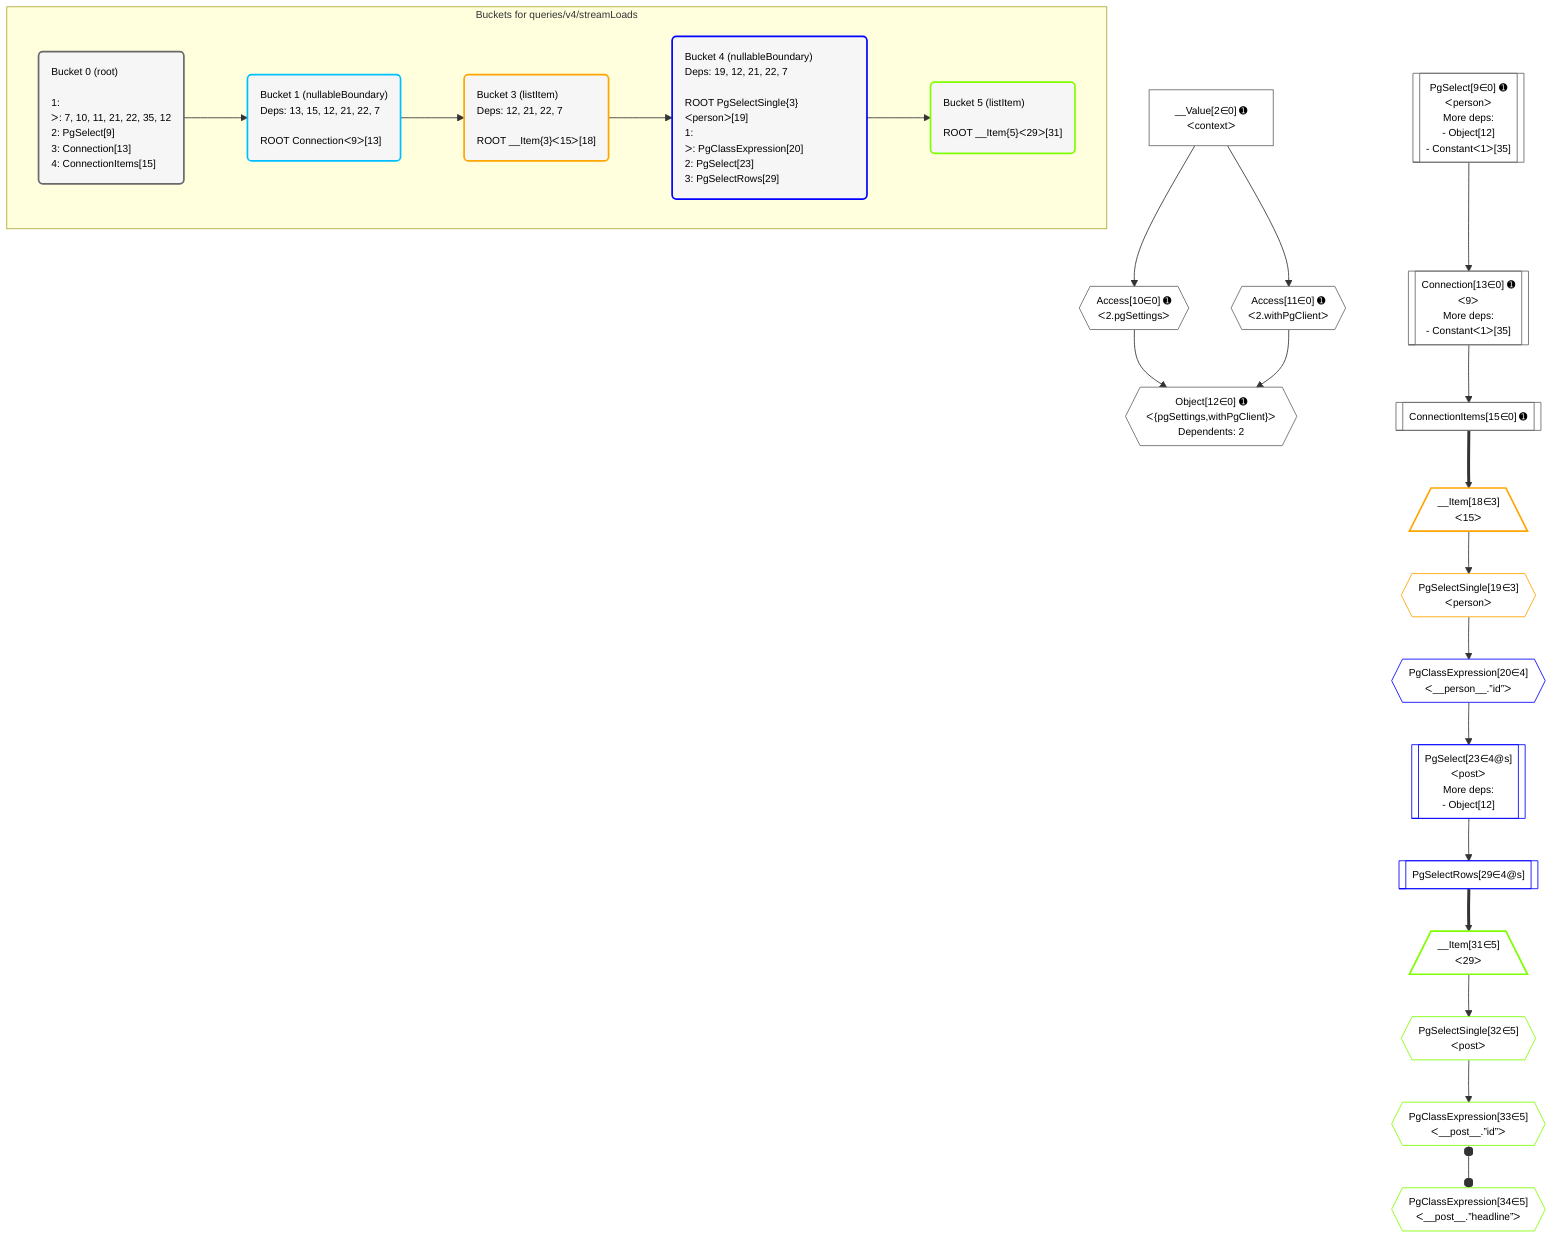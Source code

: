 %%{init: {'themeVariables': { 'fontSize': '12px'}}}%%
graph TD
    classDef path fill:#eee,stroke:#000,color:#000
    classDef plan fill:#fff,stroke-width:1px,color:#000
    classDef itemplan fill:#fff,stroke-width:2px,color:#000
    classDef unbatchedplan fill:#dff,stroke-width:1px,color:#000
    classDef sideeffectplan fill:#fcc,stroke-width:2px,color:#000
    classDef bucket fill:#f6f6f6,color:#000,stroke-width:2px,text-align:left

    subgraph "Buckets for queries/v4/streamLoads"
    Bucket0("Bucket 0 (root)<br /><br />1: <br />ᐳ: 7, 10, 11, 21, 22, 35, 12<br />2: PgSelect[9]<br />3: Connection[13]<br />4: ConnectionItems[15]"):::bucket
    Bucket1("Bucket 1 (nullableBoundary)<br />Deps: 13, 15, 12, 21, 22, 7<br /><br />ROOT Connectionᐸ9ᐳ[13]"):::bucket
    Bucket3("Bucket 3 (listItem)<br />Deps: 12, 21, 22, 7<br /><br />ROOT __Item{3}ᐸ15ᐳ[18]"):::bucket
    Bucket4("Bucket 4 (nullableBoundary)<br />Deps: 19, 12, 21, 22, 7<br /><br />ROOT PgSelectSingle{3}ᐸpersonᐳ[19]<br />1: <br />ᐳ: PgClassExpression[20]<br />2: PgSelect[23]<br />3: PgSelectRows[29]"):::bucket
    Bucket5("Bucket 5 (listItem)<br /><br />ROOT __Item{5}ᐸ29ᐳ[31]"):::bucket
    end
    Bucket0 --> Bucket1
    Bucket1 --> Bucket3
    Bucket3 --> Bucket4
    Bucket4 --> Bucket5

    %% plan dependencies
    PgSelect9[["PgSelect[9∈0] ➊<br />ᐸpersonᐳ<br />More deps:<br />- Object[12]<br />- Constantᐸ1ᐳ[35]"]]:::plan
    Object12{{"Object[12∈0] ➊<br />ᐸ{pgSettings,withPgClient}ᐳ<br />Dependents: 2"}}:::plan
    Access10{{"Access[10∈0] ➊<br />ᐸ2.pgSettingsᐳ"}}:::plan
    Access11{{"Access[11∈0] ➊<br />ᐸ2.withPgClientᐳ"}}:::plan
    Access10 & Access11 --> Object12
    Connection13[["Connection[13∈0] ➊<br />ᐸ9ᐳ<br />More deps:<br />- Constantᐸ1ᐳ[35]"]]:::plan
    PgSelect9 --> Connection13
    __Value2["__Value[2∈0] ➊<br />ᐸcontextᐳ"]:::plan
    __Value2 --> Access10
    __Value2 --> Access11
    ConnectionItems15[["ConnectionItems[15∈0] ➊"]]:::plan
    Connection13 --> ConnectionItems15
    __Item18[/"__Item[18∈3]<br />ᐸ15ᐳ"\]:::itemplan
    ConnectionItems15 ==> __Item18
    PgSelectSingle19{{"PgSelectSingle[19∈3]<br />ᐸpersonᐳ"}}:::plan
    __Item18 --> PgSelectSingle19
    PgSelect23[["PgSelect[23∈4@s]<br />ᐸpostᐳ<br />More deps:<br />- Object[12]"]]:::plan
    PgClassExpression20{{"PgClassExpression[20∈4]<br />ᐸ__person__.”id”ᐳ"}}:::plan
    PgClassExpression20 --> PgSelect23
    PgSelectSingle19 --> PgClassExpression20
    PgSelectRows29[["PgSelectRows[29∈4@s]"]]:::plan
    PgSelect23 --> PgSelectRows29
    __Item31[/"__Item[31∈5]<br />ᐸ29ᐳ"\]:::itemplan
    PgSelectRows29 ==> __Item31
    PgSelectSingle32{{"PgSelectSingle[32∈5]<br />ᐸpostᐳ"}}:::plan
    __Item31 --> PgSelectSingle32
    PgClassExpression33{{"PgClassExpression[33∈5]<br />ᐸ__post__.”id”ᐳ"}}:::plan
    PgSelectSingle32 --> PgClassExpression33
    PgClassExpression34{{"PgClassExpression[34∈5]<br />ᐸ__post__.”headline”ᐳ"}}:::plan
    PgClassExpression33 o--o PgClassExpression34

    %% define steps
    classDef bucket0 stroke:#696969
    class Bucket0,__Value2,PgSelect9,Access10,Access11,Object12,Connection13,ConnectionItems15 bucket0
    classDef bucket1 stroke:#00bfff
    class Bucket1 bucket1
    classDef bucket3 stroke:#ffa500
    class Bucket3,__Item18,PgSelectSingle19 bucket3
    classDef bucket4 stroke:#0000ff
    class Bucket4,PgClassExpression20,PgSelect23,PgSelectRows29 bucket4
    classDef bucket5 stroke:#7fff00
    class Bucket5,__Item31,PgSelectSingle32,PgClassExpression33,PgClassExpression34 bucket5